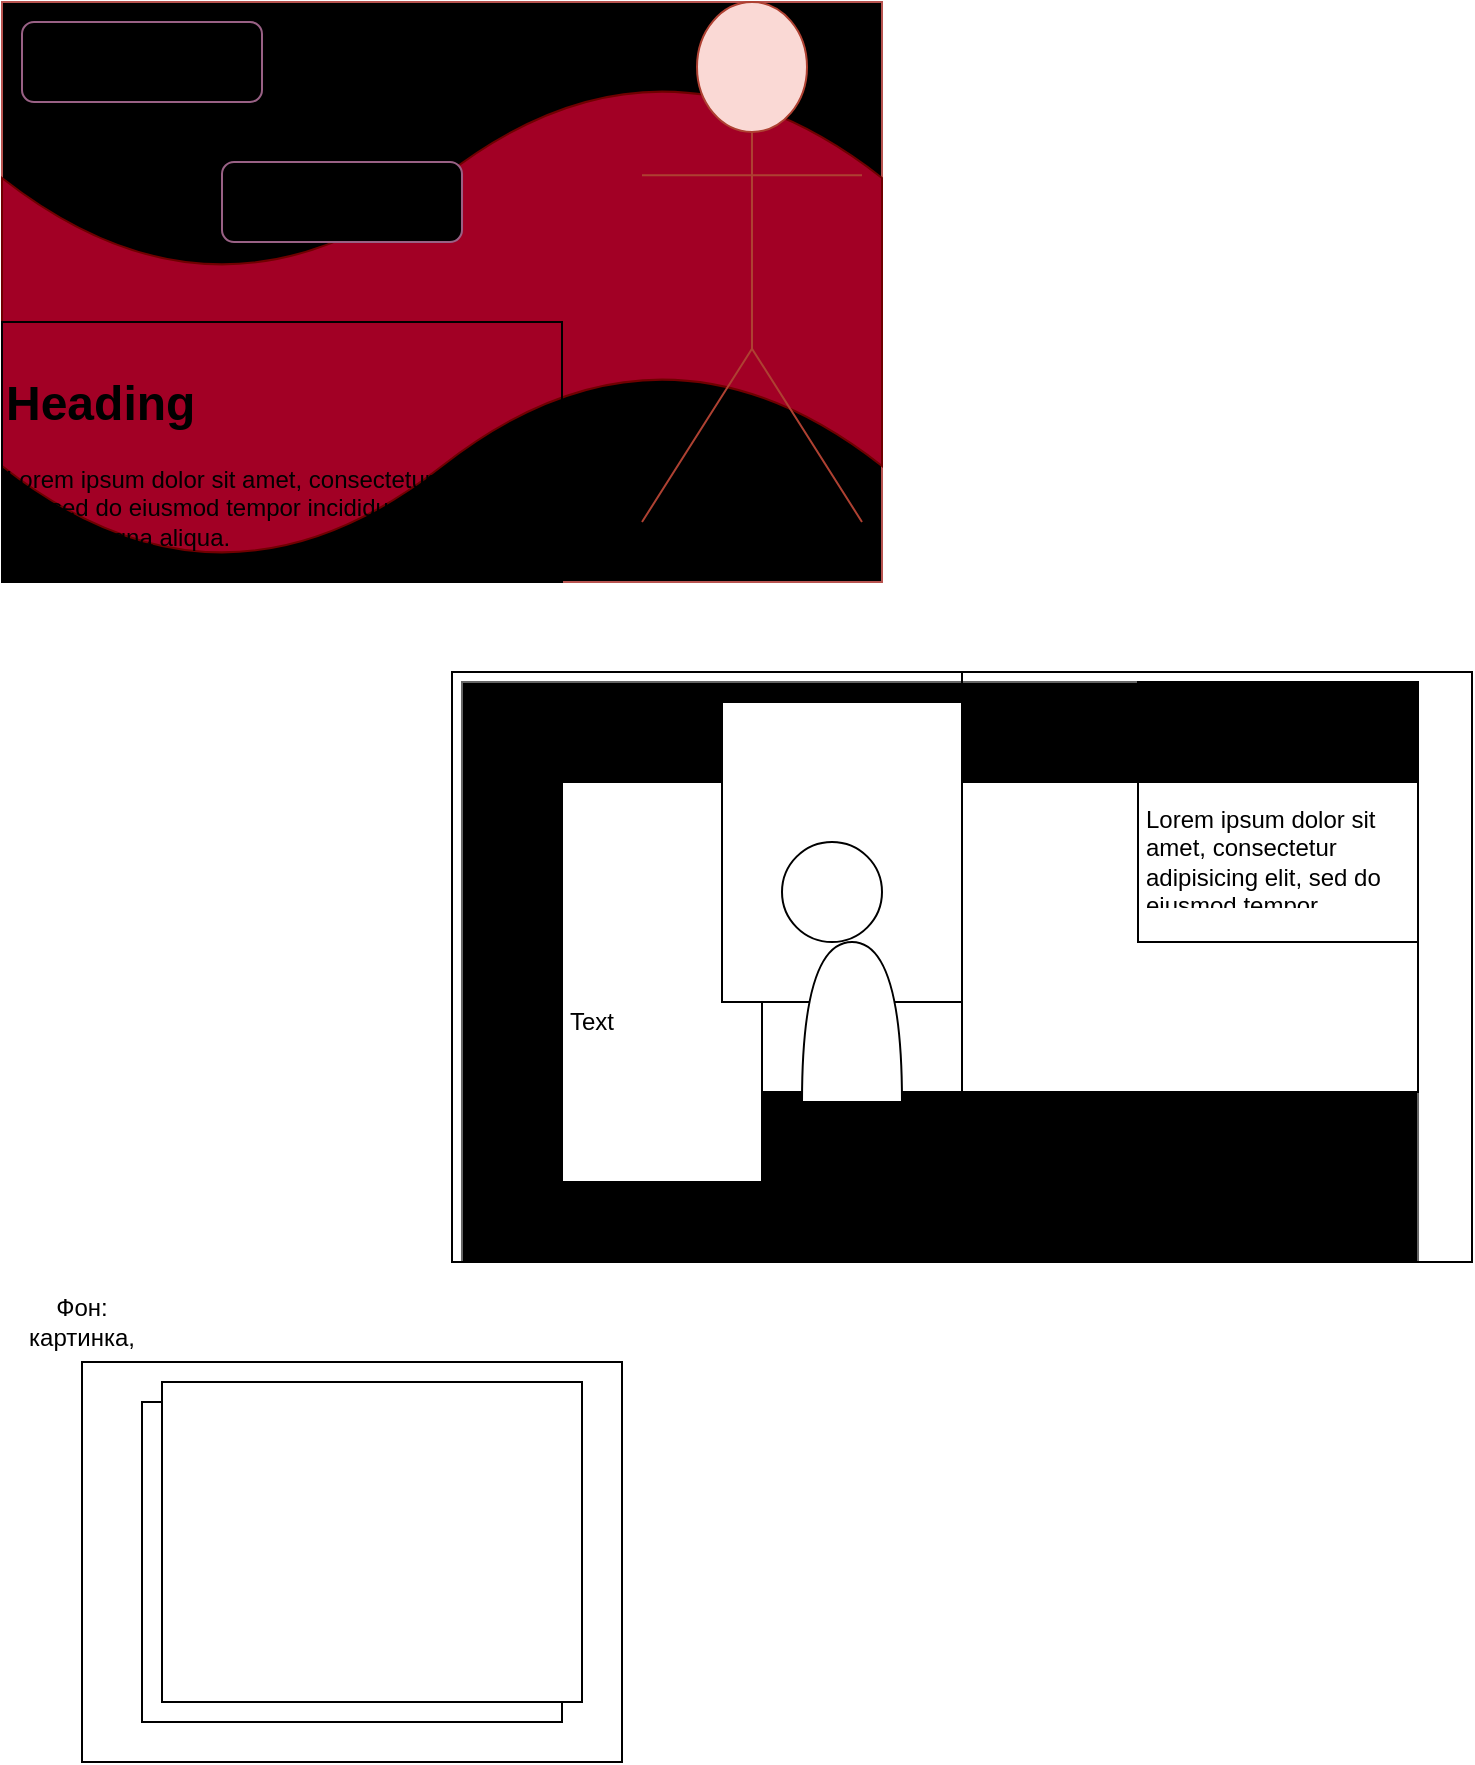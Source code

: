 <mxfile version="28.2.8">
  <diagram name="Страница — 1" id="C0OeoB0pUvFxdbYCuSu7">
    <mxGraphModel dx="1223" dy="798" grid="1" gridSize="10" guides="1" tooltips="1" connect="1" arrows="1" fold="1" page="1" pageScale="1" pageWidth="827" pageHeight="1169" math="0" shadow="0">
      <root>
        <mxCell id="0" />
        <mxCell id="1" parent="0" />
        <mxCell id="RUv8rQgGCG-P_Zp7dVRf-16" value="" style="rounded=0;whiteSpace=wrap;html=1;fillColor=light-dark(#FFFFFF,#DFFFDF);gradientColor=light-dark(#B3B3B3,#FFCCE6);strokeColor=#666666;" vertex="1" parent="1">
          <mxGeometry x="240" y="370" width="478" height="290" as="geometry" />
        </mxCell>
        <mxCell id="RUv8rQgGCG-P_Zp7dVRf-20" value="" style="rounded=0;whiteSpace=wrap;html=1;fillColor=light-dark(#FFFFFF,#CCFFFF);" vertex="1" parent="1">
          <mxGeometry x="388" y="420" width="330" height="155" as="geometry" />
        </mxCell>
        <mxCell id="RUv8rQgGCG-P_Zp7dVRf-1" value="" style="rounded=0;whiteSpace=wrap;html=1;fillColor=light-dark(#F8CECC,#AC261A);strokeColor=#b85450;gradientColor=#ea6b66;" vertex="1" parent="1">
          <mxGeometry x="10" y="30" width="440" height="290" as="geometry" />
        </mxCell>
        <mxCell id="RUv8rQgGCG-P_Zp7dVRf-6" value="" style="shape=tape;whiteSpace=wrap;html=1;fillColor=#a20025;fontColor=#ffffff;strokeColor=#6F0000;" vertex="1" parent="1">
          <mxGeometry x="10" y="70" width="440" height="240" as="geometry" />
        </mxCell>
        <mxCell id="RUv8rQgGCG-P_Zp7dVRf-5" value="Actor" style="shape=umlActor;verticalLabelPosition=bottom;verticalAlign=top;html=1;outlineConnect=0;fillColor=light-dark(#FAD9D5,#FF9999);strokeColor=#ae4132;" vertex="1" parent="1">
          <mxGeometry x="330" y="30" width="110" height="260" as="geometry" />
        </mxCell>
        <mxCell id="RUv8rQgGCG-P_Zp7dVRf-11" value="&lt;h1 style=&quot;margin-top: 0px;&quot;&gt;Heading&lt;/h1&gt;&lt;p&gt;Lorem ipsum dolor sit amet, consectetur adipisicing elit, sed do eiusmod tempor incididunt ut labore et dolore magna aliqua.&lt;/p&gt;" style="text;html=1;whiteSpace=wrap;overflow=hidden;rounded=0;" vertex="1" parent="1">
          <mxGeometry x="10" y="210" width="280" height="240" as="geometry" />
        </mxCell>
        <mxCell id="RUv8rQgGCG-P_Zp7dVRf-14" value="" style="rounded=1;whiteSpace=wrap;html=1;fillColor=light-dark(#E6D0DE,#D74853);strokeColor=#996185;gradientColor=#d5739d;" vertex="1" parent="1">
          <mxGeometry x="20" y="40" width="120" height="40" as="geometry" />
        </mxCell>
        <mxCell id="RUv8rQgGCG-P_Zp7dVRf-15" value="" style="rounded=1;whiteSpace=wrap;html=1;fillColor=light-dark(#E6D0DE,#FF5F5F);strokeColor=#996185;gradientColor=#d5739d;" vertex="1" parent="1">
          <mxGeometry x="120" y="110" width="120" height="40" as="geometry" />
        </mxCell>
        <mxCell id="RUv8rQgGCG-P_Zp7dVRf-18" value="" style="rounded=0;whiteSpace=wrap;html=1;fillColor=light-dark(#FFFFFF,#CCFFFF);" vertex="1" parent="1">
          <mxGeometry x="290" y="420" width="100" height="200" as="geometry" />
        </mxCell>
        <mxCell id="RUv8rQgGCG-P_Zp7dVRf-19" value="" style="rounded=0;whiteSpace=wrap;html=1;strokeColor=default;fillColor=light-dark(#FFFFFF,#9999FF);" vertex="1" parent="1">
          <mxGeometry x="370" y="380" width="120" height="150" as="geometry" />
        </mxCell>
        <mxCell id="RUv8rQgGCG-P_Zp7dVRf-17" value="" style="ellipse;whiteSpace=wrap;html=1;aspect=fixed;fillColor=light-dark(#FFFFFF,#A74C00);" vertex="1" parent="1">
          <mxGeometry x="400" y="450" width="50" height="50" as="geometry" />
        </mxCell>
        <mxCell id="RUv8rQgGCG-P_Zp7dVRf-22" value="" style="shape=or;whiteSpace=wrap;html=1;direction=north;fillColor=light-dark(#FFFFFF,#AB7BFF);" vertex="1" parent="1">
          <mxGeometry x="410" y="500" width="50" height="80" as="geometry" />
        </mxCell>
        <mxCell id="RUv8rQgGCG-P_Zp7dVRf-23" value="Text" style="text;html=1;whiteSpace=wrap;strokeColor=none;fillColor=none;align=center;verticalAlign=middle;rounded=0;" vertex="1" parent="1">
          <mxGeometry x="260" y="500" width="90" height="80" as="geometry" />
        </mxCell>
        <mxCell id="RUv8rQgGCG-P_Zp7dVRf-24" value="&lt;h1 style=&quot;margin-top: 0px;&quot;&gt;Heading&lt;/h1&gt;&lt;p&gt;Lorem ipsum dolor sit amet, consectetur adipisicing elit, sed do eiusmod tempor incididunt ut labore et dolore magna aliqua.&lt;/p&gt;" style="text;html=1;whiteSpace=wrap;overflow=hidden;rounded=0;" vertex="1" parent="1">
          <mxGeometry x="580" y="380" width="130" height="100" as="geometry" />
        </mxCell>
        <mxCell id="RUv8rQgGCG-P_Zp7dVRf-25" value="Text" style="text;html=1;whiteSpace=wrap;strokeColor=none;fillColor=none;align=center;verticalAlign=middle;rounded=0;" vertex="1" parent="1">
          <mxGeometry x="510" y="620" width="60" height="30" as="geometry" />
        </mxCell>
        <mxCell id="RUv8rQgGCG-P_Zp7dVRf-26" value="Text" style="text;html=1;whiteSpace=wrap;strokeColor=none;fillColor=none;align=center;verticalAlign=middle;rounded=0;" vertex="1" parent="1">
          <mxGeometry x="630" y="620" width="60" height="30" as="geometry" />
        </mxCell>
        <mxCell id="RUv8rQgGCG-P_Zp7dVRf-27" value="" style="rounded=0;whiteSpace=wrap;html=1;fillColor=none;" vertex="1" parent="1">
          <mxGeometry x="10" y="190" width="280" height="130" as="geometry" />
        </mxCell>
        <mxCell id="RUv8rQgGCG-P_Zp7dVRf-28" value="" style="rounded=0;whiteSpace=wrap;html=1;fillColor=none;" vertex="1" parent="1">
          <mxGeometry x="578" y="370" width="140" height="130" as="geometry" />
        </mxCell>
        <mxCell id="RUv8rQgGCG-P_Zp7dVRf-29" value="" style="rounded=0;whiteSpace=wrap;html=1;fillColor=none;" vertex="1" parent="1">
          <mxGeometry x="235" y="365" width="255" height="295" as="geometry" />
        </mxCell>
        <mxCell id="RUv8rQgGCG-P_Zp7dVRf-30" value="" style="rounded=0;whiteSpace=wrap;html=1;fillColor=none;" vertex="1" parent="1">
          <mxGeometry x="490" y="365" width="255" height="295" as="geometry" />
        </mxCell>
        <mxCell id="RUv8rQgGCG-P_Zp7dVRf-31" value="Фон: картинка," style="text;html=1;whiteSpace=wrap;strokeColor=none;fillColor=none;align=center;verticalAlign=middle;rounded=0;" vertex="1" parent="1">
          <mxGeometry x="10" y="670" width="80" height="40" as="geometry" />
        </mxCell>
        <mxCell id="RUv8rQgGCG-P_Zp7dVRf-32" value="" style="rounded=0;whiteSpace=wrap;html=1;" vertex="1" parent="1">
          <mxGeometry x="50" y="710" width="270" height="200" as="geometry" />
        </mxCell>
        <mxCell id="RUv8rQgGCG-P_Zp7dVRf-34" value="" style="rounded=0;whiteSpace=wrap;html=1;" vertex="1" parent="1">
          <mxGeometry x="80" y="730" width="210" height="160" as="geometry" />
        </mxCell>
        <mxCell id="RUv8rQgGCG-P_Zp7dVRf-33" value="" style="rounded=0;whiteSpace=wrap;html=1;" vertex="1" parent="1">
          <mxGeometry x="90" y="720" width="210" height="160" as="geometry" />
        </mxCell>
      </root>
    </mxGraphModel>
  </diagram>
</mxfile>
